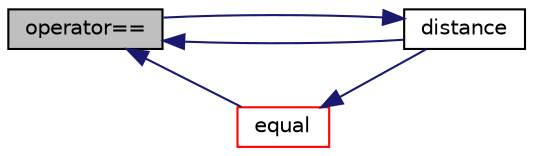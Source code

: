 digraph "operator=="
{
  bgcolor="transparent";
  edge [fontname="Helvetica",fontsize="10",labelfontname="Helvetica",labelfontsize="10"];
  node [fontname="Helvetica",fontsize="10",shape=record];
  rankdir="LR";
  Node1 [label="operator==",height=0.2,width=0.4,color="black", fillcolor="grey75", style="filled", fontcolor="black"];
  Node1 -> Node2 [dir="back",color="midnightblue",fontsize="10",style="solid",fontname="Helvetica"];
  Node2 [label="distance",height=0.2,width=0.4,color="black",URL="$a01939.html#a51e502d44685c6838fedbe1e3c809386"];
  Node2 -> Node1 [dir="back",color="midnightblue",fontsize="10",style="solid",fontname="Helvetica"];
  Node1 -> Node3 [dir="back",color="midnightblue",fontsize="10",style="solid",fontname="Helvetica"];
  Node3 [label="equal",height=0.2,width=0.4,color="red",URL="$a01939.html#a9e32c2bf387fb4e03effce627c54c4c0",tooltip="Same (like operator==) "];
  Node3 -> Node2 [dir="back",color="midnightblue",fontsize="10",style="solid",fontname="Helvetica"];
}
